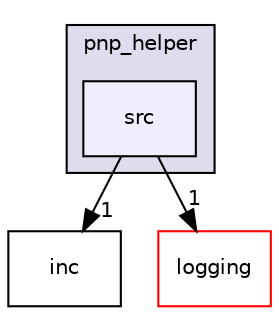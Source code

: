 digraph "src/agent/pnp_helper/src" {
  compound=true
  node [ fontsize="10", fontname="Helvetica"];
  edge [ labelfontsize="10", labelfontname="Helvetica"];
  subgraph clusterdir_885a5a7032c788277ffbb4b91a4ba16d {
    graph [ bgcolor="#ddddee", pencolor="black", label="pnp_helper" fontname="Helvetica", fontsize="10", URL="dir_885a5a7032c788277ffbb4b91a4ba16d.html"]
  dir_4d319f54da9dc2f69bfced3a4ed9262e [shape=box, label="src", style="filled", fillcolor="#eeeeff", pencolor="black", URL="dir_4d319f54da9dc2f69bfced3a4ed9262e.html"];
  }
  dir_d49e5f32f66cccd6ae1c6d04016fc52d [shape=box label="inc" URL="dir_d49e5f32f66cccd6ae1c6d04016fc52d.html"];
  dir_b3320b59a4aa4a7431bc8488b87009bf [shape=box label="logging" fillcolor="white" style="filled" color="red" URL="dir_b3320b59a4aa4a7431bc8488b87009bf.html"];
  dir_4d319f54da9dc2f69bfced3a4ed9262e->dir_d49e5f32f66cccd6ae1c6d04016fc52d [headlabel="1", labeldistance=1.5 headhref="dir_000031_000030.html"];
  dir_4d319f54da9dc2f69bfced3a4ed9262e->dir_b3320b59a4aa4a7431bc8488b87009bf [headlabel="1", labeldistance=1.5 headhref="dir_000031_000143.html"];
}

